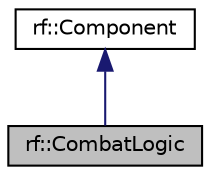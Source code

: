 digraph "rf::CombatLogic"
{
  edge [fontname="Helvetica",fontsize="10",labelfontname="Helvetica",labelfontsize="10"];
  node [fontname="Helvetica",fontsize="10",shape=record];
  Node0 [label="rf::CombatLogic",height=0.2,width=0.4,color="black", fillcolor="grey75", style="filled", fontcolor="black"];
  Node1 -> Node0 [dir="back",color="midnightblue",fontsize="10",style="solid",fontname="Helvetica"];
  Node1 [label="rf::Component",height=0.2,width=0.4,color="black", fillcolor="white", style="filled",URL="$classrf_1_1_component.html",tooltip="Base component class. "];
}
